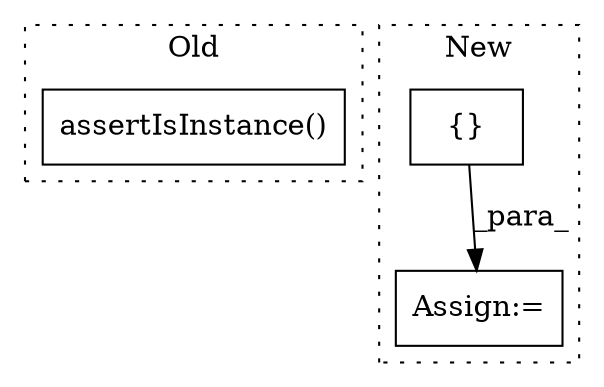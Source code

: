 digraph G {
subgraph cluster0 {
1 [label="assertIsInstance()" a="75" s="2031,2095" l="22,1" shape="box"];
label = "Old";
style="dotted";
}
subgraph cluster1 {
2 [label="{}" a="59" s="2761,2776" l="1,0" shape="box"];
3 [label="Assign:=" a="68" s="2758" l="3" shape="box"];
label = "New";
style="dotted";
}
2 -> 3 [label="_para_"];
}